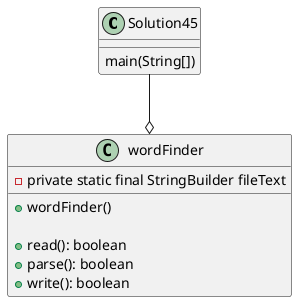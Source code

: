 @startuml
class Solution45{
    main(String[])
    'wordFinder app = new wordFinder()
    'app.read()
    'app.parse()
    'app.write()
}

class wordFinder{
    'attributes
    - private static final StringBuilder fileText

    'methods
    + wordFinder()

    + read(): boolean
    + parse(): boolean
    + write(): boolean
}

Solution45 --o wordFinder
@enduml